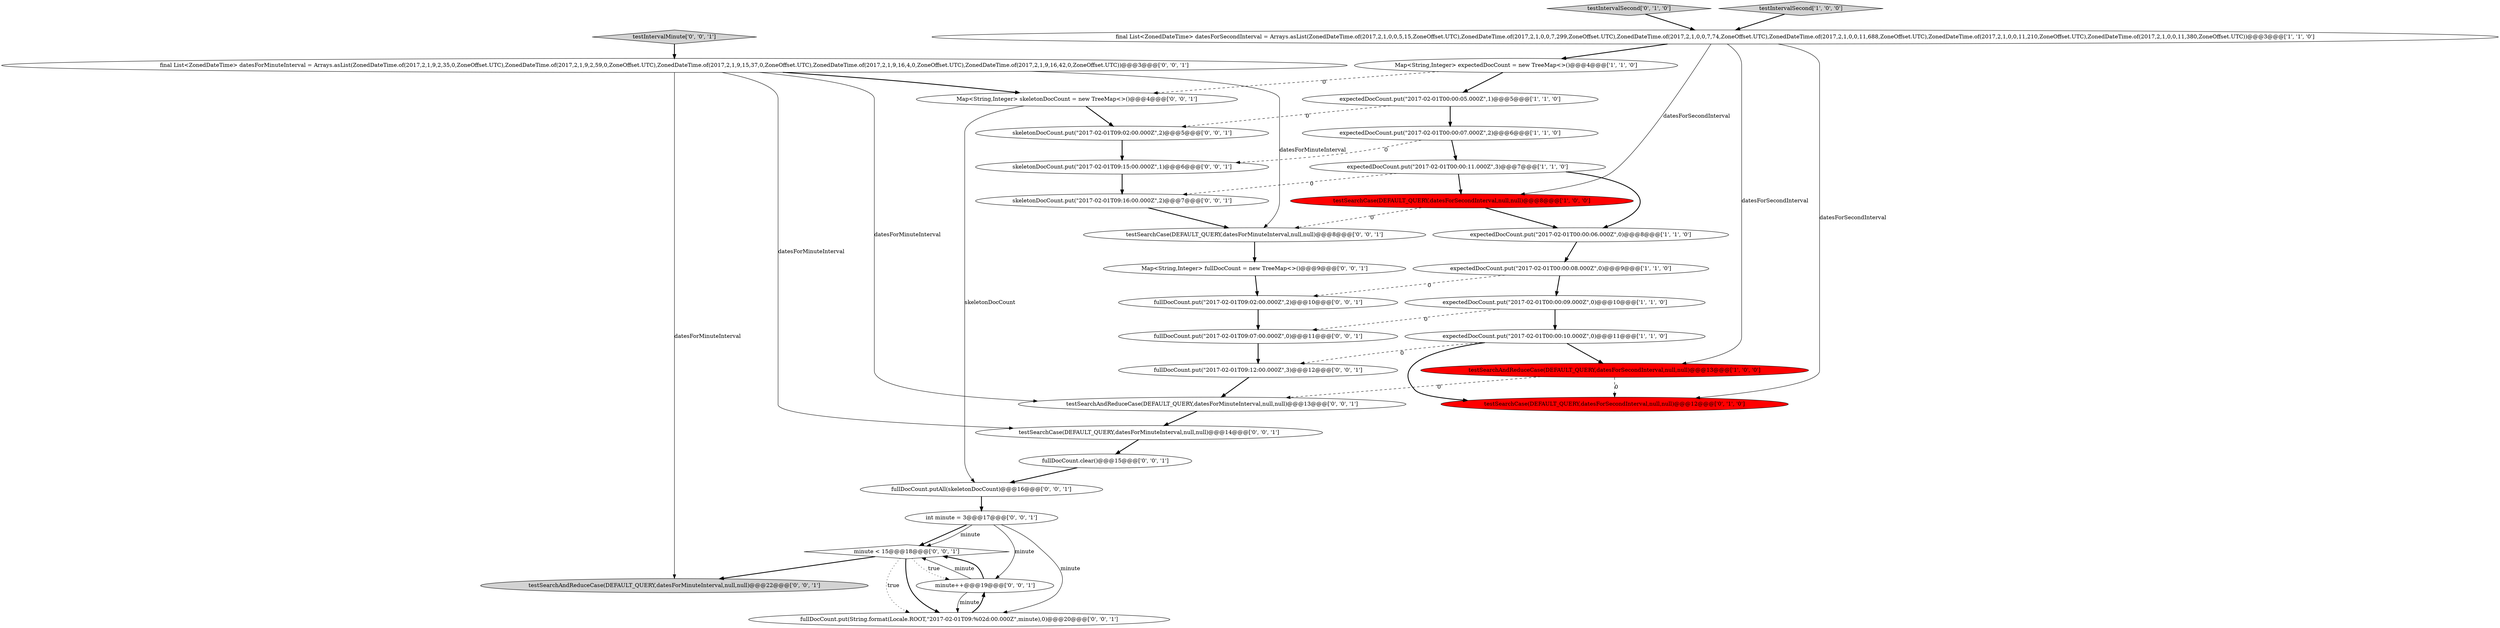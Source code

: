 digraph {
1 [style = filled, label = "expectedDocCount.put(\"2017-02-01T00:00:07.000Z\",2)@@@6@@@['1', '1', '0']", fillcolor = white, shape = ellipse image = "AAA0AAABBB1BBB"];
24 [style = filled, label = "minute < 15@@@18@@@['0', '0', '1']", fillcolor = white, shape = diamond image = "AAA0AAABBB3BBB"];
13 [style = filled, label = "testSearchCase(DEFAULT_QUERY,datesForSecondInterval,null,null)@@@12@@@['0', '1', '0']", fillcolor = red, shape = ellipse image = "AAA1AAABBB2BBB"];
29 [style = filled, label = "minute++@@@19@@@['0', '0', '1']", fillcolor = white, shape = ellipse image = "AAA0AAABBB3BBB"];
23 [style = filled, label = "testIntervalMinute['0', '0', '1']", fillcolor = lightgray, shape = diamond image = "AAA0AAABBB3BBB"];
18 [style = filled, label = "Map<String,Integer> fullDocCount = new TreeMap<>()@@@9@@@['0', '0', '1']", fillcolor = white, shape = ellipse image = "AAA0AAABBB3BBB"];
31 [style = filled, label = "int minute = 3@@@17@@@['0', '0', '1']", fillcolor = white, shape = ellipse image = "AAA0AAABBB3BBB"];
3 [style = filled, label = "expectedDocCount.put(\"2017-02-01T00:00:09.000Z\",0)@@@10@@@['1', '1', '0']", fillcolor = white, shape = ellipse image = "AAA0AAABBB1BBB"];
32 [style = filled, label = "testSearchAndReduceCase(DEFAULT_QUERY,datesForMinuteInterval,null,null)@@@13@@@['0', '0', '1']", fillcolor = white, shape = ellipse image = "AAA0AAABBB3BBB"];
12 [style = filled, label = "testIntervalSecond['0', '1', '0']", fillcolor = lightgray, shape = diamond image = "AAA0AAABBB2BBB"];
15 [style = filled, label = "fullDocCount.put(String.format(Locale.ROOT,\"2017-02-01T09:%02d:00.000Z\",minute),0)@@@20@@@['0', '0', '1']", fillcolor = white, shape = ellipse image = "AAA0AAABBB3BBB"];
26 [style = filled, label = "fullDocCount.putAll(skeletonDocCount)@@@16@@@['0', '0', '1']", fillcolor = white, shape = ellipse image = "AAA0AAABBB3BBB"];
10 [style = filled, label = "expectedDocCount.put(\"2017-02-01T00:00:05.000Z\",1)@@@5@@@['1', '1', '0']", fillcolor = white, shape = ellipse image = "AAA0AAABBB1BBB"];
0 [style = filled, label = "expectedDocCount.put(\"2017-02-01T00:00:11.000Z\",3)@@@7@@@['1', '1', '0']", fillcolor = white, shape = ellipse image = "AAA0AAABBB1BBB"];
22 [style = filled, label = "Map<String,Integer> skeletonDocCount = new TreeMap<>()@@@4@@@['0', '0', '1']", fillcolor = white, shape = ellipse image = "AAA0AAABBB3BBB"];
8 [style = filled, label = "Map<String,Integer> expectedDocCount = new TreeMap<>()@@@4@@@['1', '1', '0']", fillcolor = white, shape = ellipse image = "AAA0AAABBB1BBB"];
25 [style = filled, label = "fullDocCount.put(\"2017-02-01T09:07:00.000Z\",0)@@@11@@@['0', '0', '1']", fillcolor = white, shape = ellipse image = "AAA0AAABBB3BBB"];
27 [style = filled, label = "final List<ZonedDateTime> datesForMinuteInterval = Arrays.asList(ZonedDateTime.of(2017,2,1,9,2,35,0,ZoneOffset.UTC),ZonedDateTime.of(2017,2,1,9,2,59,0,ZoneOffset.UTC),ZonedDateTime.of(2017,2,1,9,15,37,0,ZoneOffset.UTC),ZonedDateTime.of(2017,2,1,9,16,4,0,ZoneOffset.UTC),ZonedDateTime.of(2017,2,1,9,16,42,0,ZoneOffset.UTC))@@@3@@@['0', '0', '1']", fillcolor = white, shape = ellipse image = "AAA0AAABBB3BBB"];
9 [style = filled, label = "expectedDocCount.put(\"2017-02-01T00:00:08.000Z\",0)@@@9@@@['1', '1', '0']", fillcolor = white, shape = ellipse image = "AAA0AAABBB1BBB"];
20 [style = filled, label = "fullDocCount.clear()@@@15@@@['0', '0', '1']", fillcolor = white, shape = ellipse image = "AAA0AAABBB3BBB"];
21 [style = filled, label = "testSearchCase(DEFAULT_QUERY,datesForMinuteInterval,null,null)@@@8@@@['0', '0', '1']", fillcolor = white, shape = ellipse image = "AAA0AAABBB3BBB"];
16 [style = filled, label = "testSearchAndReduceCase(DEFAULT_QUERY,datesForMinuteInterval,null,null)@@@22@@@['0', '0', '1']", fillcolor = lightgray, shape = ellipse image = "AAA0AAABBB3BBB"];
33 [style = filled, label = "fullDocCount.put(\"2017-02-01T09:12:00.000Z\",3)@@@12@@@['0', '0', '1']", fillcolor = white, shape = ellipse image = "AAA0AAABBB3BBB"];
11 [style = filled, label = "final List<ZonedDateTime> datesForSecondInterval = Arrays.asList(ZonedDateTime.of(2017,2,1,0,0,5,15,ZoneOffset.UTC),ZonedDateTime.of(2017,2,1,0,0,7,299,ZoneOffset.UTC),ZonedDateTime.of(2017,2,1,0,0,7,74,ZoneOffset.UTC),ZonedDateTime.of(2017,2,1,0,0,11,688,ZoneOffset.UTC),ZonedDateTime.of(2017,2,1,0,0,11,210,ZoneOffset.UTC),ZonedDateTime.of(2017,2,1,0,0,11,380,ZoneOffset.UTC))@@@3@@@['1', '1', '0']", fillcolor = white, shape = ellipse image = "AAA0AAABBB1BBB"];
6 [style = filled, label = "expectedDocCount.put(\"2017-02-01T00:00:10.000Z\",0)@@@11@@@['1', '1', '0']", fillcolor = white, shape = ellipse image = "AAA0AAABBB1BBB"];
2 [style = filled, label = "testIntervalSecond['1', '0', '0']", fillcolor = lightgray, shape = diamond image = "AAA0AAABBB1BBB"];
14 [style = filled, label = "testSearchCase(DEFAULT_QUERY,datesForMinuteInterval,null,null)@@@14@@@['0', '0', '1']", fillcolor = white, shape = ellipse image = "AAA0AAABBB3BBB"];
5 [style = filled, label = "testSearchCase(DEFAULT_QUERY,datesForSecondInterval,null,null)@@@8@@@['1', '0', '0']", fillcolor = red, shape = ellipse image = "AAA1AAABBB1BBB"];
4 [style = filled, label = "testSearchAndReduceCase(DEFAULT_QUERY,datesForSecondInterval,null,null)@@@13@@@['1', '0', '0']", fillcolor = red, shape = ellipse image = "AAA1AAABBB1BBB"];
30 [style = filled, label = "skeletonDocCount.put(\"2017-02-01T09:02:00.000Z\",2)@@@5@@@['0', '0', '1']", fillcolor = white, shape = ellipse image = "AAA0AAABBB3BBB"];
28 [style = filled, label = "skeletonDocCount.put(\"2017-02-01T09:15:00.000Z\",1)@@@6@@@['0', '0', '1']", fillcolor = white, shape = ellipse image = "AAA0AAABBB3BBB"];
17 [style = filled, label = "fullDocCount.put(\"2017-02-01T09:02:00.000Z\",2)@@@10@@@['0', '0', '1']", fillcolor = white, shape = ellipse image = "AAA0AAABBB3BBB"];
19 [style = filled, label = "skeletonDocCount.put(\"2017-02-01T09:16:00.000Z\",2)@@@7@@@['0', '0', '1']", fillcolor = white, shape = ellipse image = "AAA0AAABBB3BBB"];
7 [style = filled, label = "expectedDocCount.put(\"2017-02-01T00:00:06.000Z\",0)@@@8@@@['1', '1', '0']", fillcolor = white, shape = ellipse image = "AAA0AAABBB1BBB"];
27->32 [style = solid, label="datesForMinuteInterval"];
17->25 [style = bold, label=""];
8->10 [style = bold, label=""];
11->13 [style = solid, label="datesForSecondInterval"];
3->25 [style = dashed, label="0"];
25->33 [style = bold, label=""];
23->27 [style = bold, label=""];
20->26 [style = bold, label=""];
29->24 [style = solid, label="minute"];
27->14 [style = solid, label="datesForMinuteInterval"];
0->19 [style = dashed, label="0"];
31->24 [style = bold, label=""];
27->21 [style = solid, label="datesForMinuteInterval"];
31->29 [style = solid, label="minute"];
31->24 [style = solid, label="minute"];
24->29 [style = dotted, label="true"];
12->11 [style = bold, label=""];
18->17 [style = bold, label=""];
3->6 [style = bold, label=""];
32->14 [style = bold, label=""];
1->0 [style = bold, label=""];
1->28 [style = dashed, label="0"];
27->22 [style = bold, label=""];
6->33 [style = dashed, label="0"];
21->18 [style = bold, label=""];
22->30 [style = bold, label=""];
0->7 [style = bold, label=""];
29->15 [style = solid, label="minute"];
4->32 [style = dashed, label="0"];
7->9 [style = bold, label=""];
11->5 [style = solid, label="datesForSecondInterval"];
24->16 [style = bold, label=""];
6->4 [style = bold, label=""];
8->22 [style = dashed, label="0"];
26->31 [style = bold, label=""];
10->30 [style = dashed, label="0"];
30->28 [style = bold, label=""];
6->13 [style = bold, label=""];
9->17 [style = dashed, label="0"];
24->15 [style = dotted, label="true"];
31->15 [style = solid, label="minute"];
28->19 [style = bold, label=""];
5->21 [style = dashed, label="0"];
9->3 [style = bold, label=""];
11->8 [style = bold, label=""];
5->7 [style = bold, label=""];
33->32 [style = bold, label=""];
27->16 [style = solid, label="datesForMinuteInterval"];
4->13 [style = dashed, label="0"];
10->1 [style = bold, label=""];
29->24 [style = bold, label=""];
2->11 [style = bold, label=""];
15->29 [style = bold, label=""];
11->4 [style = solid, label="datesForSecondInterval"];
22->26 [style = solid, label="skeletonDocCount"];
14->20 [style = bold, label=""];
0->5 [style = bold, label=""];
24->15 [style = bold, label=""];
19->21 [style = bold, label=""];
}
